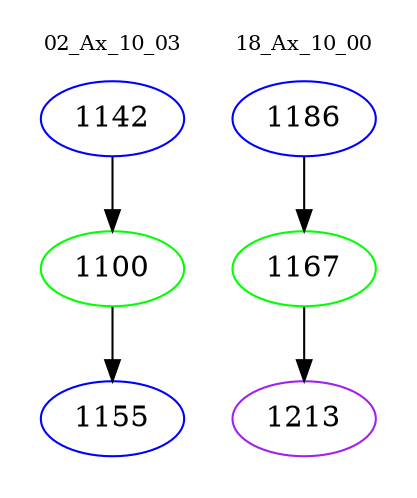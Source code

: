 digraph{
subgraph cluster_0 {
color = white
label = "02_Ax_10_03";
fontsize=10;
T0_1142 [label="1142", color="blue"]
T0_1142 -> T0_1100 [color="black"]
T0_1100 [label="1100", color="green"]
T0_1100 -> T0_1155 [color="black"]
T0_1155 [label="1155", color="blue"]
}
subgraph cluster_1 {
color = white
label = "18_Ax_10_00";
fontsize=10;
T1_1186 [label="1186", color="blue"]
T1_1186 -> T1_1167 [color="black"]
T1_1167 [label="1167", color="green"]
T1_1167 -> T1_1213 [color="black"]
T1_1213 [label="1213", color="purple"]
}
}
